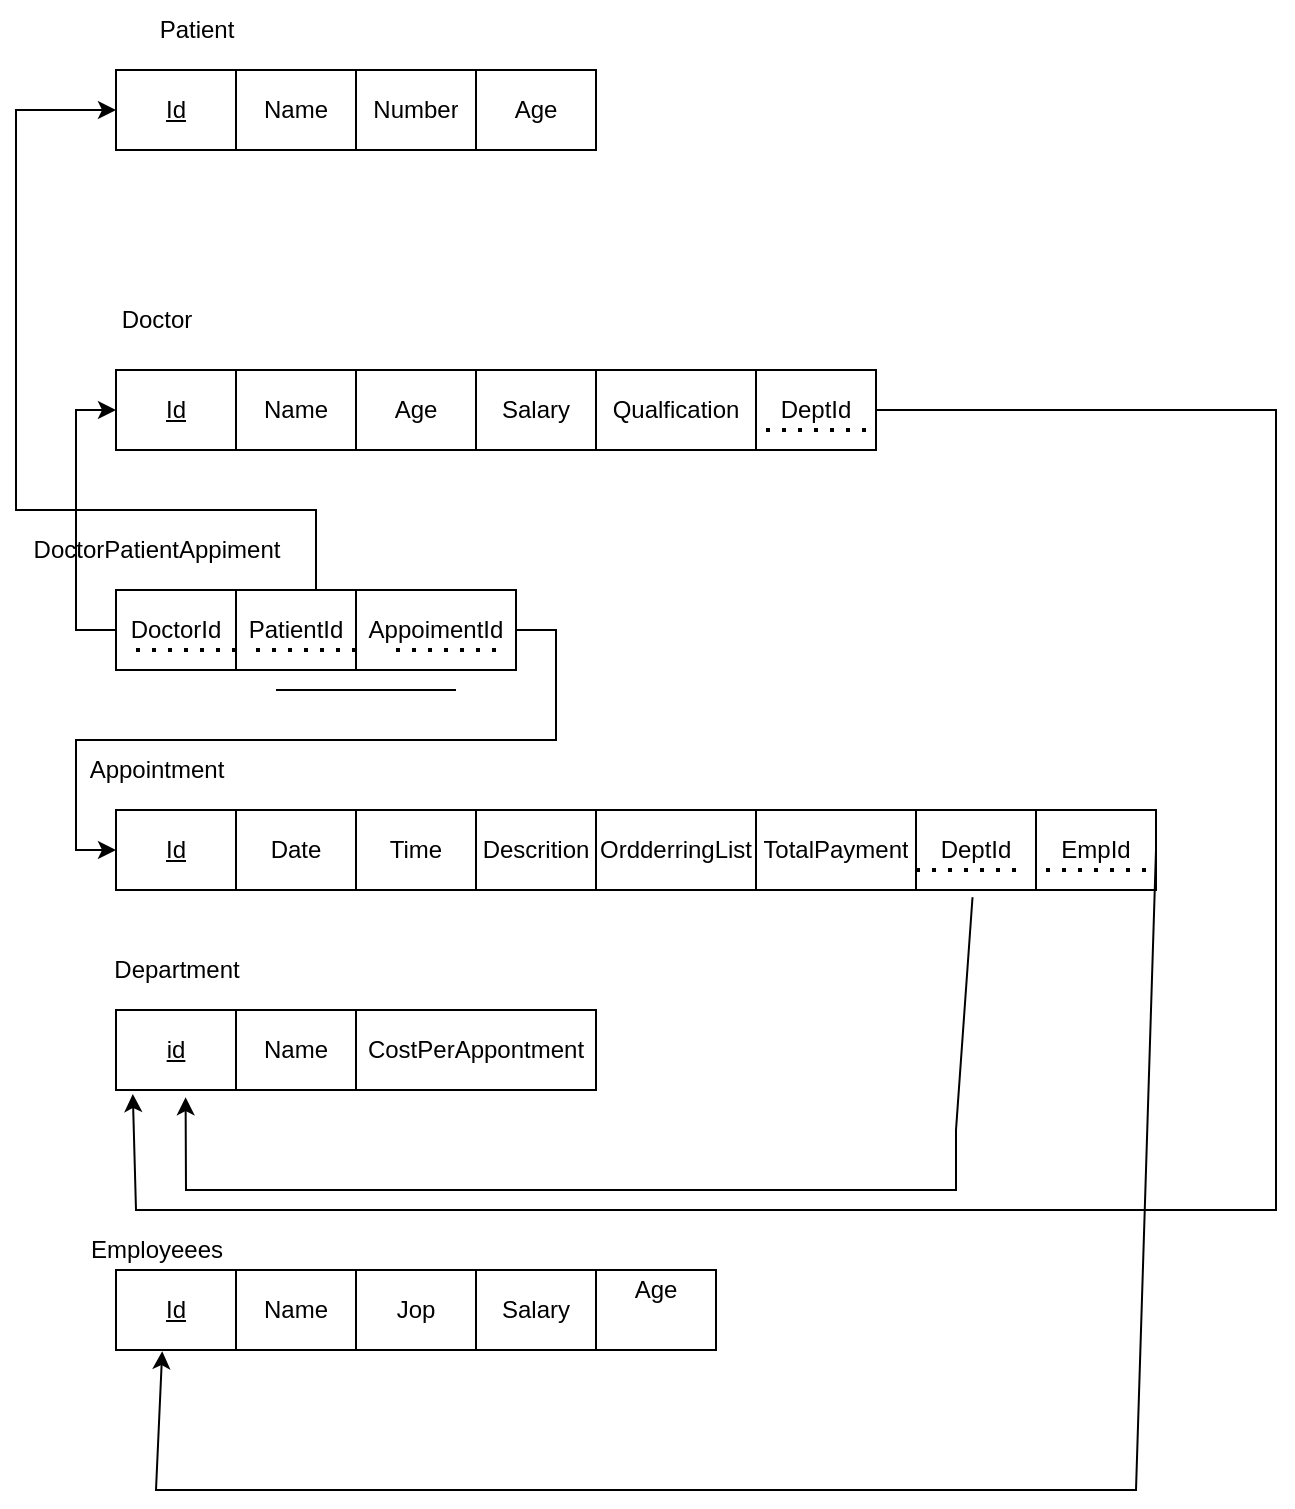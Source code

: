 <mxfile version="20.8.16" type="device"><diagram name="Page-1" id="I4GTVmKZPxX1KXshoD27"><mxGraphModel dx="1036" dy="614" grid="1" gridSize="10" guides="1" tooltips="1" connect="1" arrows="1" fold="1" page="1" pageScale="1" pageWidth="850" pageHeight="1100" math="0" shadow="0"><root><mxCell id="0"/><mxCell id="1" parent="0"/><mxCell id="CEkCtAiUam5ywVRfeh6R-2" value="" style="shape=table;startSize=0;container=1;collapsible=0;childLayout=tableLayout;" parent="1" vertex="1"><mxGeometry x="60" y="120" width="240" height="40" as="geometry"/></mxCell><mxCell id="CEkCtAiUam5ywVRfeh6R-3" value="" style="shape=tableRow;horizontal=0;startSize=0;swimlaneHead=0;swimlaneBody=0;strokeColor=inherit;top=0;left=0;bottom=0;right=0;collapsible=0;dropTarget=0;fillColor=none;points=[[0,0.5],[1,0.5]];portConstraint=eastwest;" parent="CEkCtAiUam5ywVRfeh6R-2" vertex="1"><mxGeometry width="240" height="40" as="geometry"/></mxCell><mxCell id="CEkCtAiUam5ywVRfeh6R-4" value="&lt;u&gt;Id&lt;/u&gt;" style="shape=partialRectangle;html=1;whiteSpace=wrap;connectable=0;strokeColor=inherit;overflow=hidden;fillColor=none;top=0;left=0;bottom=0;right=0;pointerEvents=1;" parent="CEkCtAiUam5ywVRfeh6R-3" vertex="1"><mxGeometry width="60" height="40" as="geometry"><mxRectangle width="60" height="40" as="alternateBounds"/></mxGeometry></mxCell><mxCell id="CEkCtAiUam5ywVRfeh6R-5" value="Name" style="shape=partialRectangle;html=1;whiteSpace=wrap;connectable=0;strokeColor=inherit;overflow=hidden;fillColor=none;top=0;left=0;bottom=0;right=0;pointerEvents=1;" parent="CEkCtAiUam5ywVRfeh6R-3" vertex="1"><mxGeometry x="60" width="60" height="40" as="geometry"><mxRectangle width="60" height="40" as="alternateBounds"/></mxGeometry></mxCell><mxCell id="CEkCtAiUam5ywVRfeh6R-6" value="Number" style="shape=partialRectangle;html=1;whiteSpace=wrap;connectable=0;strokeColor=inherit;overflow=hidden;fillColor=none;top=0;left=0;bottom=0;right=0;pointerEvents=1;" parent="CEkCtAiUam5ywVRfeh6R-3" vertex="1"><mxGeometry x="120" width="60" height="40" as="geometry"><mxRectangle width="60" height="40" as="alternateBounds"/></mxGeometry></mxCell><mxCell id="CEkCtAiUam5ywVRfeh6R-7" value="Age" style="shape=partialRectangle;html=1;whiteSpace=wrap;connectable=0;strokeColor=inherit;overflow=hidden;fillColor=none;top=0;left=0;bottom=0;right=0;pointerEvents=1;" parent="CEkCtAiUam5ywVRfeh6R-3" vertex="1"><mxGeometry x="180" width="60" height="40" as="geometry"><mxRectangle width="60" height="40" as="alternateBounds"/></mxGeometry></mxCell><mxCell id="CEkCtAiUam5ywVRfeh6R-8" value="Patient" style="text;html=1;align=center;verticalAlign=middle;resizable=0;points=[];autosize=1;strokeColor=none;fillColor=none;" parent="1" vertex="1"><mxGeometry x="70" y="85" width="60" height="30" as="geometry"/></mxCell><mxCell id="CEkCtAiUam5ywVRfeh6R-9" value="" style="shape=table;startSize=0;container=1;collapsible=0;childLayout=tableLayout;" parent="1" vertex="1"><mxGeometry x="60" y="270" width="240" height="40" as="geometry"/></mxCell><mxCell id="CEkCtAiUam5ywVRfeh6R-10" value="" style="shape=tableRow;horizontal=0;startSize=0;swimlaneHead=0;swimlaneBody=0;strokeColor=inherit;top=0;left=0;bottom=0;right=0;collapsible=0;dropTarget=0;fillColor=none;points=[[0,0.5],[1,0.5]];portConstraint=eastwest;" parent="CEkCtAiUam5ywVRfeh6R-9" vertex="1"><mxGeometry width="240" height="40" as="geometry"/></mxCell><mxCell id="CEkCtAiUam5ywVRfeh6R-11" value="&lt;u&gt;Id&lt;/u&gt;" style="shape=partialRectangle;html=1;whiteSpace=wrap;connectable=0;strokeColor=inherit;overflow=hidden;fillColor=none;top=0;left=0;bottom=0;right=0;pointerEvents=1;" parent="CEkCtAiUam5ywVRfeh6R-10" vertex="1"><mxGeometry width="60" height="40" as="geometry"><mxRectangle width="60" height="40" as="alternateBounds"/></mxGeometry></mxCell><mxCell id="CEkCtAiUam5ywVRfeh6R-12" value="Name" style="shape=partialRectangle;html=1;whiteSpace=wrap;connectable=0;strokeColor=inherit;overflow=hidden;fillColor=none;top=0;left=0;bottom=0;right=0;pointerEvents=1;" parent="CEkCtAiUam5ywVRfeh6R-10" vertex="1"><mxGeometry x="60" width="60" height="40" as="geometry"><mxRectangle width="60" height="40" as="alternateBounds"/></mxGeometry></mxCell><mxCell id="CEkCtAiUam5ywVRfeh6R-13" value="Age" style="shape=partialRectangle;html=1;whiteSpace=wrap;connectable=0;strokeColor=inherit;overflow=hidden;fillColor=none;top=0;left=0;bottom=0;right=0;pointerEvents=1;" parent="CEkCtAiUam5ywVRfeh6R-10" vertex="1"><mxGeometry x="120" width="60" height="40" as="geometry"><mxRectangle width="60" height="40" as="alternateBounds"/></mxGeometry></mxCell><mxCell id="CEkCtAiUam5ywVRfeh6R-14" value="Salary" style="shape=partialRectangle;html=1;whiteSpace=wrap;connectable=0;strokeColor=inherit;overflow=hidden;fillColor=none;top=0;left=0;bottom=0;right=0;pointerEvents=1;" parent="CEkCtAiUam5ywVRfeh6R-10" vertex="1"><mxGeometry x="180" width="60" height="40" as="geometry"><mxRectangle width="60" height="40" as="alternateBounds"/></mxGeometry></mxCell><mxCell id="CEkCtAiUam5ywVRfeh6R-15" value="Doctor" style="text;html=1;align=center;verticalAlign=middle;resizable=0;points=[];autosize=1;strokeColor=none;fillColor=none;" parent="1" vertex="1"><mxGeometry x="50" y="230" width="60" height="30" as="geometry"/></mxCell><mxCell id="CEkCtAiUam5ywVRfeh6R-16" value="" style="shape=table;startSize=0;container=1;collapsible=0;childLayout=tableLayout;" parent="1" vertex="1"><mxGeometry x="300" y="270" width="80" height="40" as="geometry"/></mxCell><mxCell id="CEkCtAiUam5ywVRfeh6R-17" value="" style="shape=tableRow;horizontal=0;startSize=0;swimlaneHead=0;swimlaneBody=0;strokeColor=inherit;top=0;left=0;bottom=0;right=0;collapsible=0;dropTarget=0;fillColor=none;points=[[0,0.5],[1,0.5]];portConstraint=eastwest;" parent="CEkCtAiUam5ywVRfeh6R-16" vertex="1"><mxGeometry width="80" height="40" as="geometry"/></mxCell><mxCell id="CEkCtAiUam5ywVRfeh6R-18" value="Qualfication" style="shape=partialRectangle;html=1;whiteSpace=wrap;connectable=0;strokeColor=inherit;overflow=hidden;fillColor=none;top=0;left=0;bottom=0;right=0;pointerEvents=1;" parent="CEkCtAiUam5ywVRfeh6R-17" vertex="1"><mxGeometry width="80" height="40" as="geometry"><mxRectangle width="80" height="40" as="alternateBounds"/></mxGeometry></mxCell><mxCell id="CEkCtAiUam5ywVRfeh6R-19" value="" style="shape=table;startSize=0;container=1;collapsible=0;childLayout=tableLayout;" parent="1" vertex="1"><mxGeometry x="60" y="490" width="460" height="40" as="geometry"/></mxCell><mxCell id="CEkCtAiUam5ywVRfeh6R-20" value="" style="shape=tableRow;horizontal=0;startSize=0;swimlaneHead=0;swimlaneBody=0;strokeColor=inherit;top=0;left=0;bottom=0;right=0;collapsible=0;dropTarget=0;fillColor=none;points=[[0,0.5],[1,0.5]];portConstraint=eastwest;" parent="CEkCtAiUam5ywVRfeh6R-19" vertex="1"><mxGeometry width="460" height="40" as="geometry"/></mxCell><mxCell id="CEkCtAiUam5ywVRfeh6R-21" value="&lt;u&gt;Id&lt;/u&gt;" style="shape=partialRectangle;html=1;whiteSpace=wrap;connectable=0;strokeColor=inherit;overflow=hidden;fillColor=none;top=0;left=0;bottom=0;right=0;pointerEvents=1;" parent="CEkCtAiUam5ywVRfeh6R-20" vertex="1"><mxGeometry width="60" height="40" as="geometry"><mxRectangle width="60" height="40" as="alternateBounds"/></mxGeometry></mxCell><mxCell id="CEkCtAiUam5ywVRfeh6R-22" value="Date" style="shape=partialRectangle;html=1;whiteSpace=wrap;connectable=0;strokeColor=inherit;overflow=hidden;fillColor=none;top=0;left=0;bottom=0;right=0;pointerEvents=1;" parent="CEkCtAiUam5ywVRfeh6R-20" vertex="1"><mxGeometry x="60" width="60" height="40" as="geometry"><mxRectangle width="60" height="40" as="alternateBounds"/></mxGeometry></mxCell><mxCell id="CEkCtAiUam5ywVRfeh6R-23" value="Time" style="shape=partialRectangle;html=1;whiteSpace=wrap;connectable=0;strokeColor=inherit;overflow=hidden;fillColor=none;top=0;left=0;bottom=0;right=0;pointerEvents=1;" parent="CEkCtAiUam5ywVRfeh6R-20" vertex="1"><mxGeometry x="120" width="60" height="40" as="geometry"><mxRectangle width="60" height="40" as="alternateBounds"/></mxGeometry></mxCell><mxCell id="CEkCtAiUam5ywVRfeh6R-24" value="Descrition" style="shape=partialRectangle;html=1;whiteSpace=wrap;connectable=0;strokeColor=inherit;overflow=hidden;fillColor=none;top=0;left=0;bottom=0;right=0;pointerEvents=1;" parent="CEkCtAiUam5ywVRfeh6R-20" vertex="1"><mxGeometry x="180" width="60" height="40" as="geometry"><mxRectangle width="60" height="40" as="alternateBounds"/></mxGeometry></mxCell><mxCell id="CEkCtAiUam5ywVRfeh6R-25" value="OrdderringList" style="shape=partialRectangle;html=1;whiteSpace=wrap;connectable=0;strokeColor=inherit;overflow=hidden;fillColor=none;top=0;left=0;bottom=0;right=0;pointerEvents=1;" parent="CEkCtAiUam5ywVRfeh6R-20" vertex="1"><mxGeometry x="240" width="80" height="40" as="geometry"><mxRectangle width="80" height="40" as="alternateBounds"/></mxGeometry></mxCell><mxCell id="CEkCtAiUam5ywVRfeh6R-26" value="TotalPayment" style="shape=partialRectangle;html=1;whiteSpace=wrap;connectable=0;strokeColor=inherit;overflow=hidden;fillColor=none;top=0;left=0;bottom=0;right=0;pointerEvents=1;" parent="CEkCtAiUam5ywVRfeh6R-20" vertex="1"><mxGeometry x="320" width="80" height="40" as="geometry"><mxRectangle width="80" height="40" as="alternateBounds"/></mxGeometry></mxCell><mxCell id="CEkCtAiUam5ywVRfeh6R-27" value="DeptId" style="shape=partialRectangle;html=1;whiteSpace=wrap;connectable=0;strokeColor=inherit;overflow=hidden;fillColor=none;top=0;left=0;bottom=0;right=0;pointerEvents=1;" parent="CEkCtAiUam5ywVRfeh6R-20" vertex="1"><mxGeometry x="400" width="60" height="40" as="geometry"><mxRectangle width="60" height="40" as="alternateBounds"/></mxGeometry></mxCell><mxCell id="CEkCtAiUam5ywVRfeh6R-28" value="Appointment" style="text;html=1;align=center;verticalAlign=middle;resizable=0;points=[];autosize=1;strokeColor=none;fillColor=none;" parent="1" vertex="1"><mxGeometry x="35" y="455" width="90" height="30" as="geometry"/></mxCell><mxCell id="CEkCtAiUam5ywVRfeh6R-29" value="" style="shape=table;startSize=0;container=1;collapsible=0;childLayout=tableLayout;" parent="1" vertex="1"><mxGeometry x="60" y="380" width="200" height="40" as="geometry"/></mxCell><mxCell id="CEkCtAiUam5ywVRfeh6R-30" value="" style="shape=tableRow;horizontal=0;startSize=0;swimlaneHead=0;swimlaneBody=0;strokeColor=inherit;top=0;left=0;bottom=0;right=0;collapsible=0;dropTarget=0;fillColor=none;points=[[0,0.5],[1,0.5]];portConstraint=eastwest;" parent="CEkCtAiUam5ywVRfeh6R-29" vertex="1"><mxGeometry width="200" height="40" as="geometry"/></mxCell><mxCell id="CEkCtAiUam5ywVRfeh6R-31" value="DoctorId" style="shape=partialRectangle;html=1;whiteSpace=wrap;connectable=0;strokeColor=inherit;overflow=hidden;fillColor=none;top=0;left=0;bottom=0;right=0;pointerEvents=1;" parent="CEkCtAiUam5ywVRfeh6R-30" vertex="1"><mxGeometry width="60" height="40" as="geometry"><mxRectangle width="60" height="40" as="alternateBounds"/></mxGeometry></mxCell><mxCell id="CEkCtAiUam5ywVRfeh6R-32" value="PatientId" style="shape=partialRectangle;html=1;whiteSpace=wrap;connectable=0;strokeColor=inherit;overflow=hidden;fillColor=none;top=0;left=0;bottom=0;right=0;pointerEvents=1;" parent="CEkCtAiUam5ywVRfeh6R-30" vertex="1"><mxGeometry x="60" width="60" height="40" as="geometry"><mxRectangle width="60" height="40" as="alternateBounds"/></mxGeometry></mxCell><mxCell id="CEkCtAiUam5ywVRfeh6R-33" value="AppoimentId" style="shape=partialRectangle;html=1;whiteSpace=wrap;connectable=0;strokeColor=inherit;overflow=hidden;fillColor=none;top=0;left=0;bottom=0;right=0;pointerEvents=1;" parent="CEkCtAiUam5ywVRfeh6R-30" vertex="1"><mxGeometry x="120" width="80" height="40" as="geometry"><mxRectangle width="80" height="40" as="alternateBounds"/></mxGeometry></mxCell><mxCell id="CEkCtAiUam5ywVRfeh6R-34" value="DoctorPatientAppiment" style="text;html=1;align=center;verticalAlign=middle;resizable=0;points=[];autosize=1;strokeColor=none;fillColor=none;" parent="1" vertex="1"><mxGeometry x="5" y="345" width="150" height="30" as="geometry"/></mxCell><mxCell id="CEkCtAiUam5ywVRfeh6R-35" value="" style="endArrow=none;dashed=1;html=1;dashPattern=1 3;strokeWidth=2;rounded=0;" parent="1" edge="1"><mxGeometry width="50" height="50" relative="1" as="geometry"><mxPoint x="70" y="410" as="sourcePoint"/><mxPoint x="120" y="410" as="targetPoint"/></mxGeometry></mxCell><mxCell id="CEkCtAiUam5ywVRfeh6R-36" value="" style="endArrow=none;dashed=1;html=1;dashPattern=1 3;strokeWidth=2;rounded=0;" parent="1" edge="1"><mxGeometry width="50" height="50" relative="1" as="geometry"><mxPoint x="130" y="410" as="sourcePoint"/><mxPoint x="180" y="410" as="targetPoint"/></mxGeometry></mxCell><mxCell id="CEkCtAiUam5ywVRfeh6R-37" value="" style="endArrow=none;dashed=1;html=1;dashPattern=1 3;strokeWidth=2;rounded=0;" parent="1" edge="1"><mxGeometry width="50" height="50" relative="1" as="geometry"><mxPoint x="200" y="410" as="sourcePoint"/><mxPoint x="250" y="410" as="targetPoint"/></mxGeometry></mxCell><mxCell id="CEkCtAiUam5ywVRfeh6R-38" value="" style="endArrow=none;html=1;rounded=0;" parent="1" edge="1"><mxGeometry width="50" height="50" relative="1" as="geometry"><mxPoint x="140" y="430" as="sourcePoint"/><mxPoint x="230" y="430" as="targetPoint"/></mxGeometry></mxCell><mxCell id="CEkCtAiUam5ywVRfeh6R-39" value="" style="shape=table;startSize=0;container=1;collapsible=0;childLayout=tableLayout;" parent="1" vertex="1"><mxGeometry x="60" y="590" width="240" height="40" as="geometry"/></mxCell><mxCell id="CEkCtAiUam5ywVRfeh6R-40" value="" style="shape=tableRow;horizontal=0;startSize=0;swimlaneHead=0;swimlaneBody=0;strokeColor=inherit;top=0;left=0;bottom=0;right=0;collapsible=0;dropTarget=0;fillColor=none;points=[[0,0.5],[1,0.5]];portConstraint=eastwest;" parent="CEkCtAiUam5ywVRfeh6R-39" vertex="1"><mxGeometry width="240" height="40" as="geometry"/></mxCell><mxCell id="CEkCtAiUam5ywVRfeh6R-41" value="&lt;u&gt;id&lt;/u&gt;" style="shape=partialRectangle;html=1;whiteSpace=wrap;connectable=0;strokeColor=inherit;overflow=hidden;fillColor=none;top=0;left=0;bottom=0;right=0;pointerEvents=1;" parent="CEkCtAiUam5ywVRfeh6R-40" vertex="1"><mxGeometry width="60" height="40" as="geometry"><mxRectangle width="60" height="40" as="alternateBounds"/></mxGeometry></mxCell><mxCell id="CEkCtAiUam5ywVRfeh6R-42" value="Name" style="shape=partialRectangle;html=1;whiteSpace=wrap;connectable=0;strokeColor=inherit;overflow=hidden;fillColor=none;top=0;left=0;bottom=0;right=0;pointerEvents=1;" parent="CEkCtAiUam5ywVRfeh6R-40" vertex="1"><mxGeometry x="60" width="60" height="40" as="geometry"><mxRectangle width="60" height="40" as="alternateBounds"/></mxGeometry></mxCell><mxCell id="CEkCtAiUam5ywVRfeh6R-43" value="CostPerAppontment" style="shape=partialRectangle;html=1;whiteSpace=wrap;connectable=0;strokeColor=inherit;overflow=hidden;fillColor=none;top=0;left=0;bottom=0;right=0;pointerEvents=1;" parent="CEkCtAiUam5ywVRfeh6R-40" vertex="1"><mxGeometry x="120" width="120" height="40" as="geometry"><mxRectangle width="120" height="40" as="alternateBounds"/></mxGeometry></mxCell><mxCell id="CEkCtAiUam5ywVRfeh6R-44" value="Department" style="text;html=1;align=center;verticalAlign=middle;resizable=0;points=[];autosize=1;strokeColor=none;fillColor=none;" parent="1" vertex="1"><mxGeometry x="45" y="555" width="90" height="30" as="geometry"/></mxCell><mxCell id="CEkCtAiUam5ywVRfeh6R-45" value="" style="endArrow=none;dashed=1;html=1;dashPattern=1 3;strokeWidth=2;rounded=0;" parent="1" edge="1"><mxGeometry width="50" height="50" relative="1" as="geometry"><mxPoint x="460" y="520" as="sourcePoint"/><mxPoint x="510" y="520" as="targetPoint"/></mxGeometry></mxCell><mxCell id="CEkCtAiUam5ywVRfeh6R-46" value="" style="shape=table;startSize=0;container=1;collapsible=0;childLayout=tableLayout;" parent="1" vertex="1"><mxGeometry x="380" y="270" width="60" height="40" as="geometry"/></mxCell><mxCell id="CEkCtAiUam5ywVRfeh6R-47" value="" style="shape=tableRow;horizontal=0;startSize=0;swimlaneHead=0;swimlaneBody=0;strokeColor=inherit;top=0;left=0;bottom=0;right=0;collapsible=0;dropTarget=0;fillColor=none;points=[[0,0.5],[1,0.5]];portConstraint=eastwest;" parent="CEkCtAiUam5ywVRfeh6R-46" vertex="1"><mxGeometry width="60" height="40" as="geometry"/></mxCell><mxCell id="CEkCtAiUam5ywVRfeh6R-48" value="DeptId" style="shape=partialRectangle;html=1;whiteSpace=wrap;connectable=0;strokeColor=inherit;overflow=hidden;fillColor=none;top=0;left=0;bottom=0;right=0;pointerEvents=1;" parent="CEkCtAiUam5ywVRfeh6R-47" vertex="1"><mxGeometry width="60" height="40" as="geometry"><mxRectangle width="60" height="40" as="alternateBounds"/></mxGeometry></mxCell><mxCell id="CEkCtAiUam5ywVRfeh6R-49" value="" style="endArrow=none;dashed=1;html=1;dashPattern=1 3;strokeWidth=2;rounded=0;" parent="1" edge="1"><mxGeometry width="50" height="50" relative="1" as="geometry"><mxPoint x="385" y="300" as="sourcePoint"/><mxPoint x="435" y="300" as="targetPoint"/></mxGeometry></mxCell><mxCell id="CEkCtAiUam5ywVRfeh6R-50" value="" style="shape=table;startSize=0;container=1;collapsible=0;childLayout=tableLayout;" parent="1" vertex="1"><mxGeometry x="60" y="720" width="300" height="40" as="geometry"/></mxCell><mxCell id="CEkCtAiUam5ywVRfeh6R-51" value="" style="shape=tableRow;horizontal=0;startSize=0;swimlaneHead=0;swimlaneBody=0;strokeColor=inherit;top=0;left=0;bottom=0;right=0;collapsible=0;dropTarget=0;fillColor=none;points=[[0,0.5],[1,0.5]];portConstraint=eastwest;" parent="CEkCtAiUam5ywVRfeh6R-50" vertex="1"><mxGeometry width="300" height="40" as="geometry"/></mxCell><mxCell id="CEkCtAiUam5ywVRfeh6R-52" value="&lt;u&gt;Id&lt;/u&gt;" style="shape=partialRectangle;html=1;whiteSpace=wrap;connectable=0;strokeColor=inherit;overflow=hidden;fillColor=none;top=0;left=0;bottom=0;right=0;pointerEvents=1;" parent="CEkCtAiUam5ywVRfeh6R-51" vertex="1"><mxGeometry width="60" height="40" as="geometry"><mxRectangle width="60" height="40" as="alternateBounds"/></mxGeometry></mxCell><mxCell id="CEkCtAiUam5ywVRfeh6R-53" value="Name" style="shape=partialRectangle;html=1;whiteSpace=wrap;connectable=0;strokeColor=inherit;overflow=hidden;fillColor=none;top=0;left=0;bottom=0;right=0;pointerEvents=1;" parent="CEkCtAiUam5ywVRfeh6R-51" vertex="1"><mxGeometry x="60" width="60" height="40" as="geometry"><mxRectangle width="60" height="40" as="alternateBounds"/></mxGeometry></mxCell><mxCell id="CEkCtAiUam5ywVRfeh6R-54" value="Jop" style="shape=partialRectangle;html=1;whiteSpace=wrap;connectable=0;strokeColor=inherit;overflow=hidden;fillColor=none;top=0;left=0;bottom=0;right=0;pointerEvents=1;" parent="CEkCtAiUam5ywVRfeh6R-51" vertex="1"><mxGeometry x="120" width="60" height="40" as="geometry"><mxRectangle width="60" height="40" as="alternateBounds"/></mxGeometry></mxCell><mxCell id="CEkCtAiUam5ywVRfeh6R-55" value="Salary" style="shape=partialRectangle;html=1;whiteSpace=wrap;connectable=0;strokeColor=inherit;overflow=hidden;fillColor=none;top=0;left=0;bottom=0;right=0;pointerEvents=1;" parent="CEkCtAiUam5ywVRfeh6R-51" vertex="1"><mxGeometry x="180" width="60" height="40" as="geometry"><mxRectangle width="60" height="40" as="alternateBounds"/></mxGeometry></mxCell><mxCell id="CEkCtAiUam5ywVRfeh6R-56" value="Age&lt;table&gt;&lt;tbody&gt;&lt;tr&gt;&lt;td&gt;&lt;br&gt;&lt;/td&gt;&lt;/tr&gt;&lt;/tbody&gt;&lt;/table&gt;" style="shape=partialRectangle;html=1;whiteSpace=wrap;connectable=0;strokeColor=inherit;overflow=hidden;fillColor=none;top=0;left=0;bottom=0;right=0;pointerEvents=1;" parent="CEkCtAiUam5ywVRfeh6R-51" vertex="1"><mxGeometry x="240" width="60" height="40" as="geometry"><mxRectangle width="60" height="40" as="alternateBounds"/></mxGeometry></mxCell><mxCell id="CEkCtAiUam5ywVRfeh6R-57" value="Employeees" style="text;html=1;align=center;verticalAlign=middle;resizable=0;points=[];autosize=1;strokeColor=none;fillColor=none;" parent="1" vertex="1"><mxGeometry x="35" y="695" width="90" height="30" as="geometry"/></mxCell><mxCell id="CEkCtAiUam5ywVRfeh6R-63" value="" style="endArrow=classic;html=1;rounded=0;exitX=0.931;exitY=1.09;exitDx=0;exitDy=0;exitPerimeter=0;entryX=0.145;entryY=1.09;entryDx=0;entryDy=0;entryPerimeter=0;" parent="1" source="CEkCtAiUam5ywVRfeh6R-20" target="CEkCtAiUam5ywVRfeh6R-40" edge="1"><mxGeometry width="50" height="50" relative="1" as="geometry"><mxPoint x="310" y="580" as="sourcePoint"/><mxPoint x="360" y="530" as="targetPoint"/><Array as="points"><mxPoint x="480" y="650"/><mxPoint x="480" y="680"/><mxPoint x="95" y="680"/></Array></mxGeometry></mxCell><mxCell id="CEkCtAiUam5ywVRfeh6R-64" style="edgeStyle=orthogonalEdgeStyle;rounded=0;orthogonalLoop=1;jettySize=auto;html=1;exitX=0;exitY=0.5;exitDx=0;exitDy=0;entryX=0;entryY=0.5;entryDx=0;entryDy=0;" parent="1" source="CEkCtAiUam5ywVRfeh6R-30" target="CEkCtAiUam5ywVRfeh6R-10" edge="1"><mxGeometry relative="1" as="geometry"/></mxCell><mxCell id="CEkCtAiUam5ywVRfeh6R-65" value="" style="endArrow=classic;html=1;rounded=0;exitX=0.5;exitY=0;exitDx=0;exitDy=0;exitPerimeter=0;entryX=0;entryY=0.5;entryDx=0;entryDy=0;" parent="1" source="CEkCtAiUam5ywVRfeh6R-30" target="CEkCtAiUam5ywVRfeh6R-3" edge="1"><mxGeometry width="50" height="50" relative="1" as="geometry"><mxPoint x="310" y="580" as="sourcePoint"/><mxPoint x="360" y="440" as="targetPoint"/><Array as="points"><mxPoint x="160" y="340"/><mxPoint x="10" y="340"/><mxPoint x="10" y="300"/><mxPoint x="10" y="140"/></Array></mxGeometry></mxCell><mxCell id="CEkCtAiUam5ywVRfeh6R-66" style="edgeStyle=orthogonalEdgeStyle;rounded=0;orthogonalLoop=1;jettySize=auto;html=1;exitX=1;exitY=0.5;exitDx=0;exitDy=0;entryX=0;entryY=0.5;entryDx=0;entryDy=0;" parent="1" source="CEkCtAiUam5ywVRfeh6R-30" target="CEkCtAiUam5ywVRfeh6R-20" edge="1"><mxGeometry relative="1" as="geometry"/></mxCell><mxCell id="CEkCtAiUam5ywVRfeh6R-68" value="" style="endArrow=classic;html=1;rounded=0;exitX=1;exitY=0.5;exitDx=0;exitDy=0;entryX=0.035;entryY=1.05;entryDx=0;entryDy=0;entryPerimeter=0;" parent="1" source="CEkCtAiUam5ywVRfeh6R-47" target="CEkCtAiUam5ywVRfeh6R-40" edge="1"><mxGeometry width="50" height="50" relative="1" as="geometry"><mxPoint x="310" y="350" as="sourcePoint"/><mxPoint x="360" y="300" as="targetPoint"/><Array as="points"><mxPoint x="640" y="290"/><mxPoint x="640" y="690"/><mxPoint x="70" y="690"/></Array></mxGeometry></mxCell><mxCell id="ouG93cL5auuH1tXcR4UL-7" value="" style="shape=table;startSize=0;container=1;collapsible=0;childLayout=tableLayout;" vertex="1" parent="1"><mxGeometry x="520" y="490" width="60" height="40" as="geometry"/></mxCell><mxCell id="ouG93cL5auuH1tXcR4UL-8" value="" style="shape=tableRow;horizontal=0;startSize=0;swimlaneHead=0;swimlaneBody=0;strokeColor=inherit;top=0;left=0;bottom=0;right=0;collapsible=0;dropTarget=0;fillColor=none;points=[[0,0.5],[1,0.5]];portConstraint=eastwest;" vertex="1" parent="ouG93cL5auuH1tXcR4UL-7"><mxGeometry width="60" height="40" as="geometry"/></mxCell><mxCell id="ouG93cL5auuH1tXcR4UL-9" value="EmpId" style="shape=partialRectangle;html=1;whiteSpace=wrap;connectable=0;strokeColor=inherit;overflow=hidden;fillColor=none;top=0;left=0;bottom=0;right=0;pointerEvents=1;" vertex="1" parent="ouG93cL5auuH1tXcR4UL-8"><mxGeometry width="60" height="40" as="geometry"><mxRectangle width="60" height="40" as="alternateBounds"/></mxGeometry></mxCell><mxCell id="ouG93cL5auuH1tXcR4UL-10" value="" style="endArrow=none;dashed=1;html=1;dashPattern=1 3;strokeWidth=2;rounded=0;" edge="1" parent="1"><mxGeometry width="50" height="50" relative="1" as="geometry"><mxPoint x="525" y="520" as="sourcePoint"/><mxPoint x="575" y="520" as="targetPoint"/></mxGeometry></mxCell><mxCell id="ouG93cL5auuH1tXcR4UL-11" value="" style="endArrow=classic;html=1;rounded=0;exitX=1;exitY=0.5;exitDx=0;exitDy=0;entryX=0.077;entryY=1.015;entryDx=0;entryDy=0;entryPerimeter=0;" edge="1" parent="1" source="ouG93cL5auuH1tXcR4UL-8" target="CEkCtAiUam5ywVRfeh6R-51"><mxGeometry width="50" height="50" relative="1" as="geometry"><mxPoint x="400" y="580" as="sourcePoint"/><mxPoint x="450" y="530" as="targetPoint"/><Array as="points"><mxPoint x="570" y="830"/><mxPoint x="80" y="830"/></Array></mxGeometry></mxCell></root></mxGraphModel></diagram></mxfile>